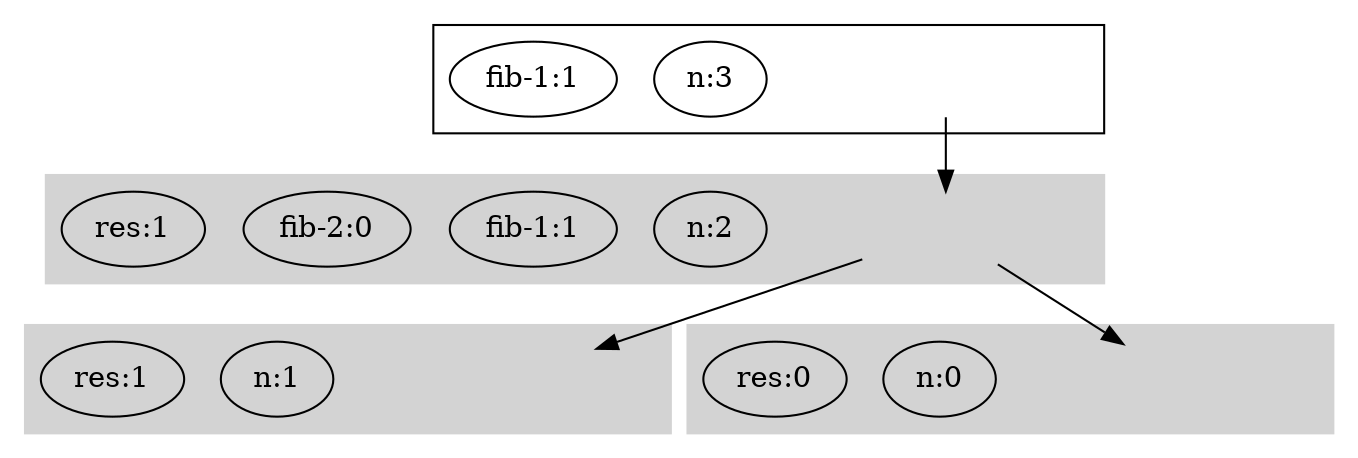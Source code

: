 digraph root {
	graph [compound=true]
	subgraph cluster__3_0 {
		graph [label=""]
		cluster__3_0 [style=invisible]
		"45_n:3" [label="n:3"]
		"46_fib-1:1" [label="fib-1:1"]
	}
	subgraph cluster__2_1 {
		graph [color=lightgrey label="" style=filled]
		cluster__2_1 [style=invisible]
		cluster__3_0 -> cluster__2_1
		"47_n:2" [label="n:2"]
		"48_fib-1:1" [label="fib-1:1"]
		"49_fib-2:0" [label="fib-2:0"]
		"50_res:1" [label="res:1"]
	}
	subgraph cluster__1_2 {
		graph [color=lightgrey label="" style=filled]
		cluster__1_2 [style=invisible]
		cluster__2_1 -> cluster__1_2
		"51_n:1" [label="n:1"]
		"52_res:1" [label="res:1"]
	}
	subgraph cluster__0_5 {
		graph [color=lightgrey label="" style=filled]
		cluster__0_5 [style=invisible]
		cluster__2_1 -> cluster__0_5
		"53_n:0" [label="n:0"]
		"54_res:0" [label="res:0"]
	}
}